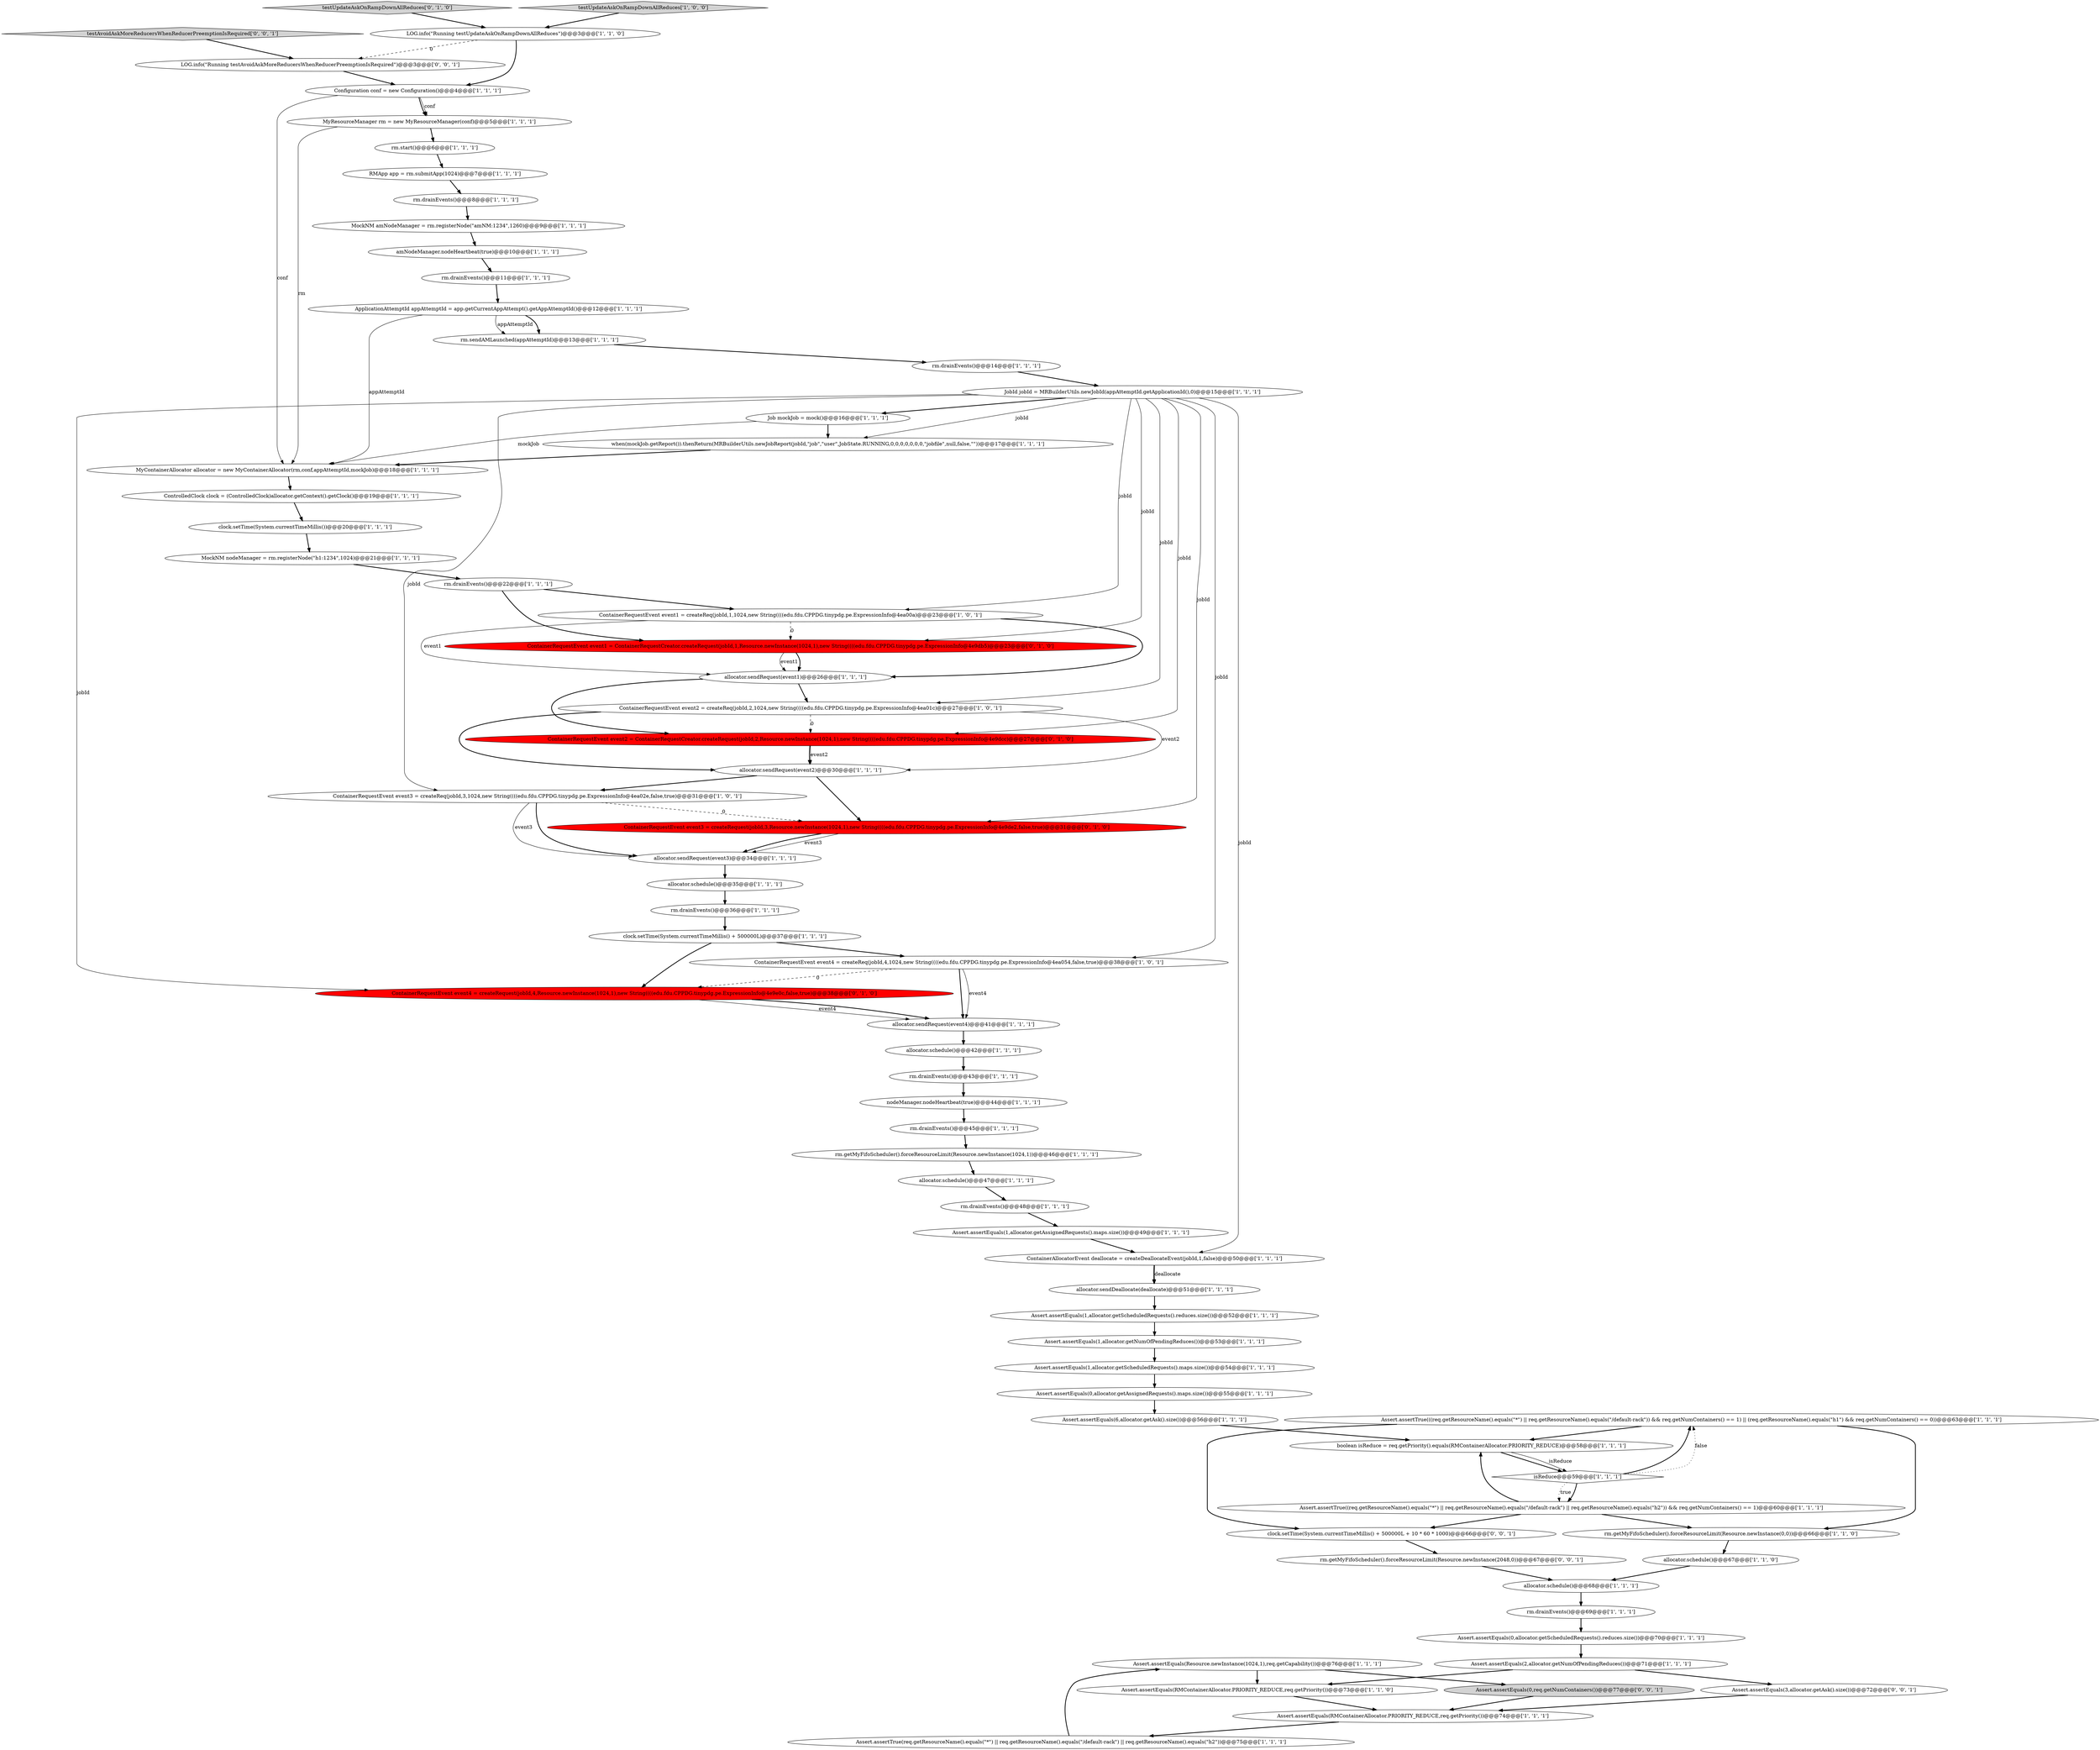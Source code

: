 digraph {
25 [style = filled, label = "Assert.assertEquals(Resource.newInstance(1024,1),req.getCapability())@@@76@@@['1', '1', '1']", fillcolor = white, shape = ellipse image = "AAA0AAABBB1BBB"];
33 [style = filled, label = "Assert.assertTrue(((req.getResourceName().equals(\"*\") || req.getResourceName().equals(\"/default-rack\")) && req.getNumContainers() == 1) || (req.getResourceName().equals(\"h1\") && req.getNumContainers() == 0))@@@63@@@['1', '1', '1']", fillcolor = white, shape = ellipse image = "AAA0AAABBB1BBB"];
5 [style = filled, label = "rm.getMyFifoScheduler().forceResourceLimit(Resource.newInstance(1024,1))@@@46@@@['1', '1', '1']", fillcolor = white, shape = ellipse image = "AAA0AAABBB1BBB"];
53 [style = filled, label = "rm.drainEvents()@@@45@@@['1', '1', '1']", fillcolor = white, shape = ellipse image = "AAA0AAABBB1BBB"];
11 [style = filled, label = "allocator.sendRequest(event3)@@@34@@@['1', '1', '1']", fillcolor = white, shape = ellipse image = "AAA0AAABBB1BBB"];
45 [style = filled, label = "rm.drainEvents()@@@8@@@['1', '1', '1']", fillcolor = white, shape = ellipse image = "AAA0AAABBB1BBB"];
57 [style = filled, label = "allocator.schedule()@@@35@@@['1', '1', '1']", fillcolor = white, shape = ellipse image = "AAA0AAABBB1BBB"];
2 [style = filled, label = "Assert.assertEquals(RMContainerAllocator.PRIORITY_REDUCE,req.getPriority())@@@73@@@['1', '1', '0']", fillcolor = white, shape = ellipse image = "AAA0AAABBB1BBB"];
70 [style = filled, label = "LOG.info(\"Running testAvoidAskMoreReducersWhenReducerPreemptionIsRequired\")@@@3@@@['0', '0', '1']", fillcolor = white, shape = ellipse image = "AAA0AAABBB3BBB"];
18 [style = filled, label = "clock.setTime(System.currentTimeMillis())@@@20@@@['1', '1', '1']", fillcolor = white, shape = ellipse image = "AAA0AAABBB1BBB"];
51 [style = filled, label = "allocator.schedule()@@@42@@@['1', '1', '1']", fillcolor = white, shape = ellipse image = "AAA0AAABBB1BBB"];
49 [style = filled, label = "ApplicationAttemptId appAttemptId = app.getCurrentAppAttempt().getAppAttemptId()@@@12@@@['1', '1', '1']", fillcolor = white, shape = ellipse image = "AAA0AAABBB1BBB"];
60 [style = filled, label = "allocator.sendRequest(event4)@@@41@@@['1', '1', '1']", fillcolor = white, shape = ellipse image = "AAA0AAABBB1BBB"];
38 [style = filled, label = "rm.drainEvents()@@@36@@@['1', '1', '1']", fillcolor = white, shape = ellipse image = "AAA0AAABBB1BBB"];
35 [style = filled, label = "Assert.assertEquals(2,allocator.getNumOfPendingReduces())@@@71@@@['1', '1', '1']", fillcolor = white, shape = ellipse image = "AAA0AAABBB1BBB"];
40 [style = filled, label = "ContainerRequestEvent event2 = createReq(jobId,2,1024,new String((((edu.fdu.CPPDG.tinypdg.pe.ExpressionInfo@4ea01c)@@@27@@@['1', '0', '1']", fillcolor = white, shape = ellipse image = "AAA0AAABBB1BBB"];
54 [style = filled, label = "MockNM amNodeManager = rm.registerNode(\"amNM:1234\",1260)@@@9@@@['1', '1', '1']", fillcolor = white, shape = ellipse image = "AAA0AAABBB1BBB"];
41 [style = filled, label = "MyContainerAllocator allocator = new MyContainerAllocator(rm,conf,appAttemptId,mockJob)@@@18@@@['1', '1', '1']", fillcolor = white, shape = ellipse image = "AAA0AAABBB1BBB"];
14 [style = filled, label = "Assert.assertEquals(0,allocator.getAssignedRequests().maps.size())@@@55@@@['1', '1', '1']", fillcolor = white, shape = ellipse image = "AAA0AAABBB1BBB"];
42 [style = filled, label = "Configuration conf = new Configuration()@@@4@@@['1', '1', '1']", fillcolor = white, shape = ellipse image = "AAA0AAABBB1BBB"];
56 [style = filled, label = "when(mockJob.getReport()).thenReturn(MRBuilderUtils.newJobReport(jobId,\"job\",\"user\",JobState.RUNNING,0,0,0,0,0,0,0,\"jobfile\",null,false,\"\"))@@@17@@@['1', '1', '1']", fillcolor = white, shape = ellipse image = "AAA0AAABBB1BBB"];
52 [style = filled, label = "Assert.assertTrue(req.getResourceName().equals(\"*\") || req.getResourceName().equals(\"/default-rack\") || req.getResourceName().equals(\"h2\"))@@@75@@@['1', '1', '1']", fillcolor = white, shape = ellipse image = "AAA0AAABBB1BBB"];
21 [style = filled, label = "boolean isReduce = req.getPriority().equals(RMContainerAllocator.PRIORITY_REDUCE)@@@58@@@['1', '1', '1']", fillcolor = white, shape = ellipse image = "AAA0AAABBB1BBB"];
0 [style = filled, label = "Assert.assertEquals(1,allocator.getScheduledRequests().reduces.size())@@@52@@@['1', '1', '1']", fillcolor = white, shape = ellipse image = "AAA0AAABBB1BBB"];
7 [style = filled, label = "MockNM nodeManager = rm.registerNode(\"h1:1234\",1024)@@@21@@@['1', '1', '1']", fillcolor = white, shape = ellipse image = "AAA0AAABBB1BBB"];
29 [style = filled, label = "ContainerRequestEvent event1 = createReq(jobId,1,1024,new String((((edu.fdu.CPPDG.tinypdg.pe.ExpressionInfo@4ea00a)@@@23@@@['1', '0', '1']", fillcolor = white, shape = ellipse image = "AAA0AAABBB1BBB"];
28 [style = filled, label = "rm.getMyFifoScheduler().forceResourceLimit(Resource.newInstance(0,0))@@@66@@@['1', '1', '0']", fillcolor = white, shape = ellipse image = "AAA0AAABBB1BBB"];
6 [style = filled, label = "amNodeManager.nodeHeartbeat(true)@@@10@@@['1', '1', '1']", fillcolor = white, shape = ellipse image = "AAA0AAABBB1BBB"];
62 [style = filled, label = "ContainerRequestEvent event3 = createRequest(jobId,3,Resource.newInstance(1024,1),new String((((edu.fdu.CPPDG.tinypdg.pe.ExpressionInfo@4e9de2,false,true)@@@31@@@['0', '1', '0']", fillcolor = red, shape = ellipse image = "AAA1AAABBB2BBB"];
64 [style = filled, label = "ContainerRequestEvent event2 = ContainerRequestCreator.createRequest(jobId,2,Resource.newInstance(1024,1),new String((((edu.fdu.CPPDG.tinypdg.pe.ExpressionInfo@4e9dcc)@@@27@@@['0', '1', '0']", fillcolor = red, shape = ellipse image = "AAA1AAABBB2BBB"];
20 [style = filled, label = "ContainerRequestEvent event3 = createReq(jobId,3,1024,new String((((edu.fdu.CPPDG.tinypdg.pe.ExpressionInfo@4ea02e,false,true)@@@31@@@['1', '0', '1']", fillcolor = white, shape = ellipse image = "AAA0AAABBB1BBB"];
44 [style = filled, label = "rm.start()@@@6@@@['1', '1', '1']", fillcolor = white, shape = ellipse image = "AAA0AAABBB1BBB"];
50 [style = filled, label = "allocator.sendRequest(event1)@@@26@@@['1', '1', '1']", fillcolor = white, shape = ellipse image = "AAA0AAABBB1BBB"];
66 [style = filled, label = "testAvoidAskMoreReducersWhenReducerPreemptionIsRequired['0', '0', '1']", fillcolor = lightgray, shape = diamond image = "AAA0AAABBB3BBB"];
26 [style = filled, label = "Job mockJob = mock()@@@16@@@['1', '1', '1']", fillcolor = white, shape = ellipse image = "AAA0AAABBB1BBB"];
8 [style = filled, label = "Assert.assertEquals(1,allocator.getNumOfPendingReduces())@@@53@@@['1', '1', '1']", fillcolor = white, shape = ellipse image = "AAA0AAABBB1BBB"];
63 [style = filled, label = "testUpdateAskOnRampDownAllReduces['0', '1', '0']", fillcolor = lightgray, shape = diamond image = "AAA0AAABBB2BBB"];
12 [style = filled, label = "rm.drainEvents()@@@69@@@['1', '1', '1']", fillcolor = white, shape = ellipse image = "AAA0AAABBB1BBB"];
46 [style = filled, label = "Assert.assertTrue((req.getResourceName().equals(\"*\") || req.getResourceName().equals(\"/default-rack\") || req.getResourceName().equals(\"h2\")) && req.getNumContainers() == 1)@@@60@@@['1', '1', '1']", fillcolor = white, shape = ellipse image = "AAA0AAABBB1BBB"];
47 [style = filled, label = "rm.drainEvents()@@@14@@@['1', '1', '1']", fillcolor = white, shape = ellipse image = "AAA0AAABBB1BBB"];
4 [style = filled, label = "testUpdateAskOnRampDownAllReduces['1', '0', '0']", fillcolor = lightgray, shape = diamond image = "AAA0AAABBB1BBB"];
59 [style = filled, label = "allocator.sendDeallocate(deallocate)@@@51@@@['1', '1', '1']", fillcolor = white, shape = ellipse image = "AAA0AAABBB1BBB"];
69 [style = filled, label = "Assert.assertEquals(3,allocator.getAsk().size())@@@72@@@['0', '0', '1']", fillcolor = white, shape = ellipse image = "AAA0AAABBB3BBB"];
22 [style = filled, label = "Assert.assertEquals(1,allocator.getAssignedRequests().maps.size())@@@49@@@['1', '1', '1']", fillcolor = white, shape = ellipse image = "AAA0AAABBB1BBB"];
9 [style = filled, label = "isReduce@@@59@@@['1', '1', '1']", fillcolor = white, shape = diamond image = "AAA0AAABBB1BBB"];
17 [style = filled, label = "nodeManager.nodeHeartbeat(true)@@@44@@@['1', '1', '1']", fillcolor = white, shape = ellipse image = "AAA0AAABBB1BBB"];
23 [style = filled, label = "Assert.assertEquals(0,allocator.getScheduledRequests().reduces.size())@@@70@@@['1', '1', '1']", fillcolor = white, shape = ellipse image = "AAA0AAABBB1BBB"];
27 [style = filled, label = "rm.drainEvents()@@@43@@@['1', '1', '1']", fillcolor = white, shape = ellipse image = "AAA0AAABBB1BBB"];
15 [style = filled, label = "allocator.schedule()@@@67@@@['1', '1', '0']", fillcolor = white, shape = ellipse image = "AAA0AAABBB1BBB"];
61 [style = filled, label = "ContainerRequestEvent event4 = createRequest(jobId,4,Resource.newInstance(1024,1),new String((((edu.fdu.CPPDG.tinypdg.pe.ExpressionInfo@4e9e0c,false,true)@@@38@@@['0', '1', '0']", fillcolor = red, shape = ellipse image = "AAA1AAABBB2BBB"];
71 [style = filled, label = "clock.setTime(System.currentTimeMillis() + 500000L + 10 * 60 * 1000)@@@66@@@['0', '0', '1']", fillcolor = white, shape = ellipse image = "AAA0AAABBB3BBB"];
1 [style = filled, label = "Assert.assertEquals(6,allocator.getAsk().size())@@@56@@@['1', '1', '1']", fillcolor = white, shape = ellipse image = "AAA0AAABBB1BBB"];
19 [style = filled, label = "LOG.info(\"Running testUpdateAskOnRampDownAllReduces\")@@@3@@@['1', '1', '0']", fillcolor = white, shape = ellipse image = "AAA0AAABBB1BBB"];
39 [style = filled, label = "rm.sendAMLaunched(appAttemptId)@@@13@@@['1', '1', '1']", fillcolor = white, shape = ellipse image = "AAA0AAABBB1BBB"];
24 [style = filled, label = "ContainerRequestEvent event4 = createReq(jobId,4,1024,new String((((edu.fdu.CPPDG.tinypdg.pe.ExpressionInfo@4ea054,false,true)@@@38@@@['1', '0', '1']", fillcolor = white, shape = ellipse image = "AAA0AAABBB1BBB"];
55 [style = filled, label = "RMApp app = rm.submitApp(1024)@@@7@@@['1', '1', '1']", fillcolor = white, shape = ellipse image = "AAA0AAABBB1BBB"];
43 [style = filled, label = "JobId jobId = MRBuilderUtils.newJobId(appAttemptId.getApplicationId(),0)@@@15@@@['1', '1', '1']", fillcolor = white, shape = ellipse image = "AAA0AAABBB1BBB"];
3 [style = filled, label = "rm.drainEvents()@@@48@@@['1', '1', '1']", fillcolor = white, shape = ellipse image = "AAA0AAABBB1BBB"];
32 [style = filled, label = "Assert.assertEquals(RMContainerAllocator.PRIORITY_REDUCE,req.getPriority())@@@74@@@['1', '1', '1']", fillcolor = white, shape = ellipse image = "AAA0AAABBB1BBB"];
30 [style = filled, label = "rm.drainEvents()@@@11@@@['1', '1', '1']", fillcolor = white, shape = ellipse image = "AAA0AAABBB1BBB"];
68 [style = filled, label = "Assert.assertEquals(0,req.getNumContainers())@@@77@@@['0', '0', '1']", fillcolor = lightgray, shape = ellipse image = "AAA0AAABBB3BBB"];
37 [style = filled, label = "allocator.sendRequest(event2)@@@30@@@['1', '1', '1']", fillcolor = white, shape = ellipse image = "AAA0AAABBB1BBB"];
48 [style = filled, label = "rm.drainEvents()@@@22@@@['1', '1', '1']", fillcolor = white, shape = ellipse image = "AAA0AAABBB1BBB"];
13 [style = filled, label = "clock.setTime(System.currentTimeMillis() + 500000L)@@@37@@@['1', '1', '1']", fillcolor = white, shape = ellipse image = "AAA0AAABBB1BBB"];
16 [style = filled, label = "MyResourceManager rm = new MyResourceManager(conf)@@@5@@@['1', '1', '1']", fillcolor = white, shape = ellipse image = "AAA0AAABBB1BBB"];
31 [style = filled, label = "ContainerAllocatorEvent deallocate = createDeallocateEvent(jobId,1,false)@@@50@@@['1', '1', '1']", fillcolor = white, shape = ellipse image = "AAA0AAABBB1BBB"];
58 [style = filled, label = "ControlledClock clock = (ControlledClock)allocator.getContext().getClock()@@@19@@@['1', '1', '1']", fillcolor = white, shape = ellipse image = "AAA0AAABBB1BBB"];
67 [style = filled, label = "rm.getMyFifoScheduler().forceResourceLimit(Resource.newInstance(2048,0))@@@67@@@['0', '0', '1']", fillcolor = white, shape = ellipse image = "AAA0AAABBB3BBB"];
10 [style = filled, label = "allocator.schedule()@@@47@@@['1', '1', '1']", fillcolor = white, shape = ellipse image = "AAA0AAABBB1BBB"];
36 [style = filled, label = "Assert.assertEquals(1,allocator.getScheduledRequests().maps.size())@@@54@@@['1', '1', '1']", fillcolor = white, shape = ellipse image = "AAA0AAABBB1BBB"];
65 [style = filled, label = "ContainerRequestEvent event1 = ContainerRequestCreator.createRequest(jobId,1,Resource.newInstance(1024,1),new String((((edu.fdu.CPPDG.tinypdg.pe.ExpressionInfo@4e9db5)@@@23@@@['0', '1', '0']", fillcolor = red, shape = ellipse image = "AAA1AAABBB2BBB"];
34 [style = filled, label = "allocator.schedule()@@@68@@@['1', '1', '1']", fillcolor = white, shape = ellipse image = "AAA0AAABBB1BBB"];
43->24 [style = solid, label="jobId"];
43->62 [style = solid, label="jobId"];
9->33 [style = dotted, label="false"];
24->60 [style = bold, label=""];
43->64 [style = solid, label="jobId"];
32->52 [style = bold, label=""];
48->29 [style = bold, label=""];
56->41 [style = bold, label=""];
64->37 [style = solid, label="event2"];
29->50 [style = solid, label="event1"];
43->26 [style = bold, label=""];
30->49 [style = bold, label=""];
58->18 [style = bold, label=""];
7->48 [style = bold, label=""];
26->56 [style = bold, label=""];
17->53 [style = bold, label=""];
8->36 [style = bold, label=""];
46->21 [style = bold, label=""];
71->67 [style = bold, label=""];
49->39 [style = bold, label=""];
65->50 [style = bold, label=""];
1->21 [style = bold, label=""];
37->62 [style = bold, label=""];
0->8 [style = bold, label=""];
27->17 [style = bold, label=""];
19->70 [style = dashed, label="0"];
57->38 [style = bold, label=""];
54->6 [style = bold, label=""];
39->47 [style = bold, label=""];
2->32 [style = bold, label=""];
43->29 [style = solid, label="jobId"];
41->58 [style = bold, label=""];
33->71 [style = bold, label=""];
40->37 [style = bold, label=""];
60->51 [style = bold, label=""];
19->42 [style = bold, label=""];
5->10 [style = bold, label=""];
15->34 [style = bold, label=""];
43->61 [style = solid, label="jobId"];
9->33 [style = bold, label=""];
68->32 [style = bold, label=""];
33->28 [style = bold, label=""];
26->41 [style = solid, label="mockJob"];
62->11 [style = solid, label="event3"];
4->19 [style = bold, label=""];
47->43 [style = bold, label=""];
24->61 [style = dashed, label="0"];
36->14 [style = bold, label=""];
25->2 [style = bold, label=""];
40->37 [style = solid, label="event2"];
23->35 [style = bold, label=""];
21->9 [style = bold, label=""];
44->55 [style = bold, label=""];
20->11 [style = solid, label="event3"];
13->61 [style = bold, label=""];
51->27 [style = bold, label=""];
18->7 [style = bold, label=""];
43->65 [style = solid, label="jobId"];
11->57 [style = bold, label=""];
66->70 [style = bold, label=""];
40->64 [style = dashed, label="0"];
31->59 [style = bold, label=""];
13->24 [style = bold, label=""];
46->28 [style = bold, label=""];
61->60 [style = solid, label="event4"];
20->62 [style = dashed, label="0"];
35->2 [style = bold, label=""];
9->46 [style = bold, label=""];
49->41 [style = solid, label="appAttemptId"];
42->16 [style = bold, label=""];
42->41 [style = solid, label="conf"];
65->50 [style = solid, label="event1"];
70->42 [style = bold, label=""];
64->37 [style = bold, label=""];
62->11 [style = bold, label=""];
16->44 [style = bold, label=""];
29->50 [style = bold, label=""];
9->46 [style = dotted, label="true"];
25->68 [style = bold, label=""];
50->64 [style = bold, label=""];
49->39 [style = solid, label="appAttemptId"];
24->60 [style = solid, label="event4"];
69->32 [style = bold, label=""];
20->11 [style = bold, label=""];
28->15 [style = bold, label=""];
61->60 [style = bold, label=""];
53->5 [style = bold, label=""];
43->20 [style = solid, label="jobId"];
43->40 [style = solid, label="jobId"];
37->20 [style = bold, label=""];
22->31 [style = bold, label=""];
10->3 [style = bold, label=""];
43->31 [style = solid, label="jobId"];
34->12 [style = bold, label=""];
31->59 [style = solid, label="deallocate"];
3->22 [style = bold, label=""];
63->19 [style = bold, label=""];
14->1 [style = bold, label=""];
45->54 [style = bold, label=""];
29->65 [style = dashed, label="0"];
46->71 [style = bold, label=""];
52->25 [style = bold, label=""];
42->16 [style = solid, label="conf"];
43->56 [style = solid, label="jobId"];
21->9 [style = solid, label="isReduce"];
50->40 [style = bold, label=""];
16->41 [style = solid, label="rm"];
35->69 [style = bold, label=""];
12->23 [style = bold, label=""];
59->0 [style = bold, label=""];
48->65 [style = bold, label=""];
33->21 [style = bold, label=""];
38->13 [style = bold, label=""];
55->45 [style = bold, label=""];
67->34 [style = bold, label=""];
6->30 [style = bold, label=""];
}
